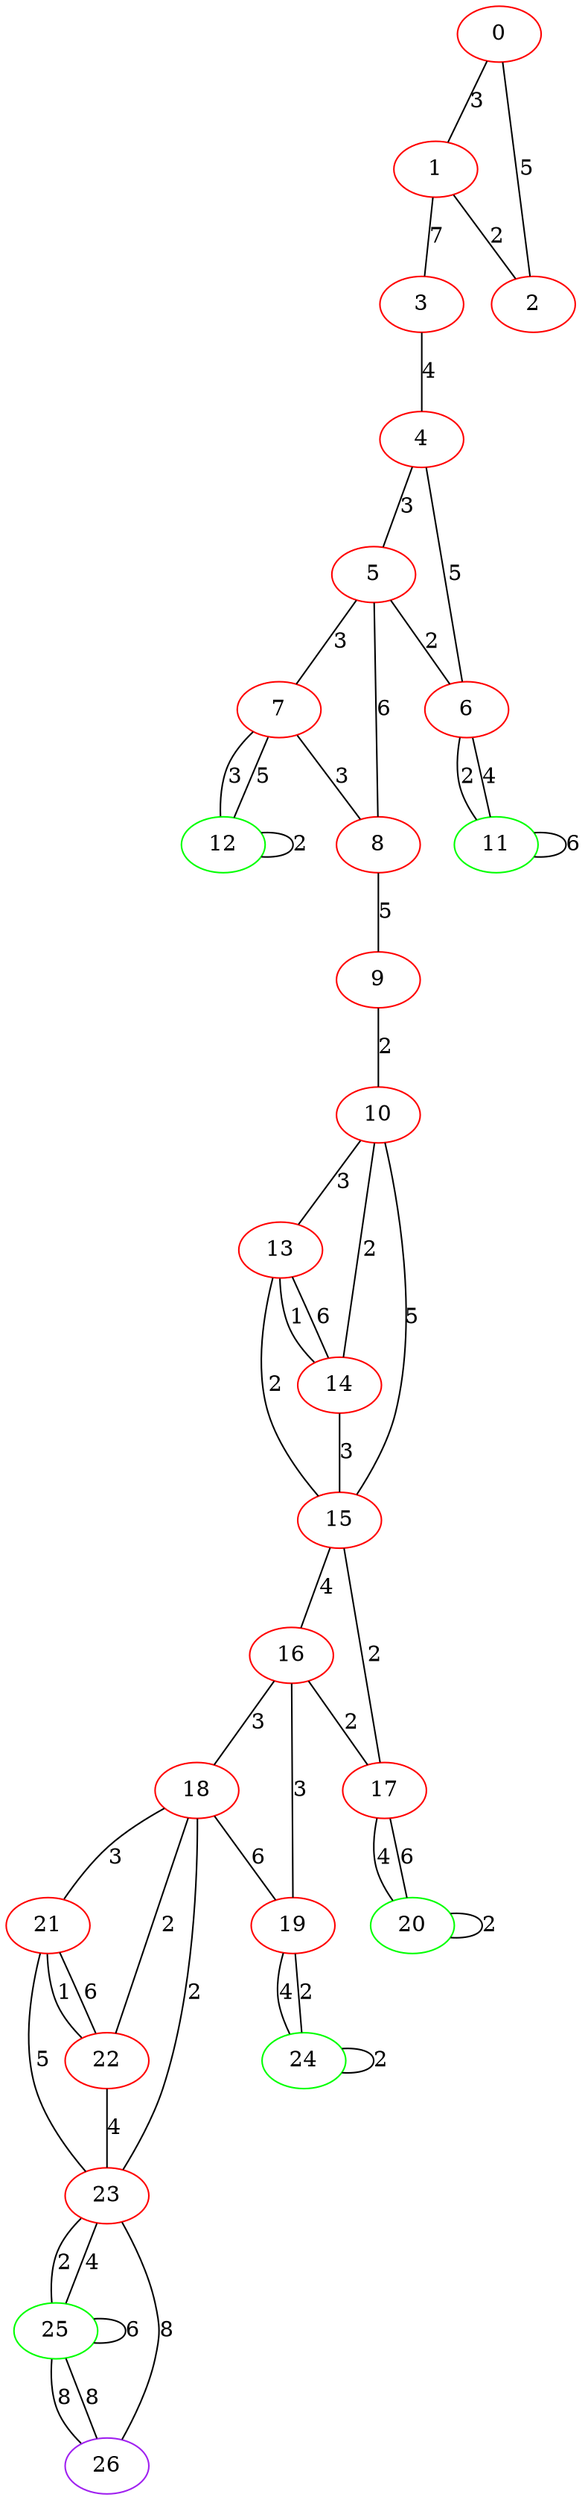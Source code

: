 graph "" {
0 [color=red, weight=1];
1 [color=red, weight=1];
2 [color=red, weight=1];
3 [color=red, weight=1];
4 [color=red, weight=1];
5 [color=red, weight=1];
6 [color=red, weight=1];
7 [color=red, weight=1];
8 [color=red, weight=1];
9 [color=red, weight=1];
10 [color=red, weight=1];
11 [color=green, weight=2];
12 [color=green, weight=2];
13 [color=red, weight=1];
14 [color=red, weight=1];
15 [color=red, weight=1];
16 [color=red, weight=1];
17 [color=red, weight=1];
18 [color=red, weight=1];
19 [color=red, weight=1];
20 [color=green, weight=2];
21 [color=red, weight=1];
22 [color=red, weight=1];
23 [color=red, weight=1];
24 [color=green, weight=2];
25 [color=green, weight=2];
26 [color=purple, weight=4];
0 -- 1  [key=0, label=3];
0 -- 2  [key=0, label=5];
1 -- 2  [key=0, label=2];
1 -- 3  [key=0, label=7];
3 -- 4  [key=0, label=4];
4 -- 5  [key=0, label=3];
4 -- 6  [key=0, label=5];
5 -- 8  [key=0, label=6];
5 -- 6  [key=0, label=2];
5 -- 7  [key=0, label=3];
6 -- 11  [key=0, label=2];
6 -- 11  [key=1, label=4];
7 -- 8  [key=0, label=3];
7 -- 12  [key=0, label=3];
7 -- 12  [key=1, label=5];
8 -- 9  [key=0, label=5];
9 -- 10  [key=0, label=2];
10 -- 13  [key=0, label=3];
10 -- 14  [key=0, label=2];
10 -- 15  [key=0, label=5];
11 -- 11  [key=0, label=6];
12 -- 12  [key=0, label=2];
13 -- 14  [key=0, label=1];
13 -- 14  [key=1, label=6];
13 -- 15  [key=0, label=2];
14 -- 15  [key=0, label=3];
15 -- 16  [key=0, label=4];
15 -- 17  [key=0, label=2];
16 -- 17  [key=0, label=2];
16 -- 18  [key=0, label=3];
16 -- 19  [key=0, label=3];
17 -- 20  [key=0, label=6];
17 -- 20  [key=1, label=4];
18 -- 19  [key=0, label=6];
18 -- 21  [key=0, label=3];
18 -- 22  [key=0, label=2];
18 -- 23  [key=0, label=2];
19 -- 24  [key=0, label=2];
19 -- 24  [key=1, label=4];
20 -- 20  [key=0, label=2];
21 -- 22  [key=0, label=1];
21 -- 22  [key=1, label=6];
21 -- 23  [key=0, label=5];
22 -- 23  [key=0, label=4];
23 -- 25  [key=0, label=2];
23 -- 25  [key=1, label=4];
23 -- 26  [key=0, label=8];
24 -- 24  [key=0, label=2];
25 -- 25  [key=0, label=6];
25 -- 26  [key=0, label=8];
25 -- 26  [key=1, label=8];
}
